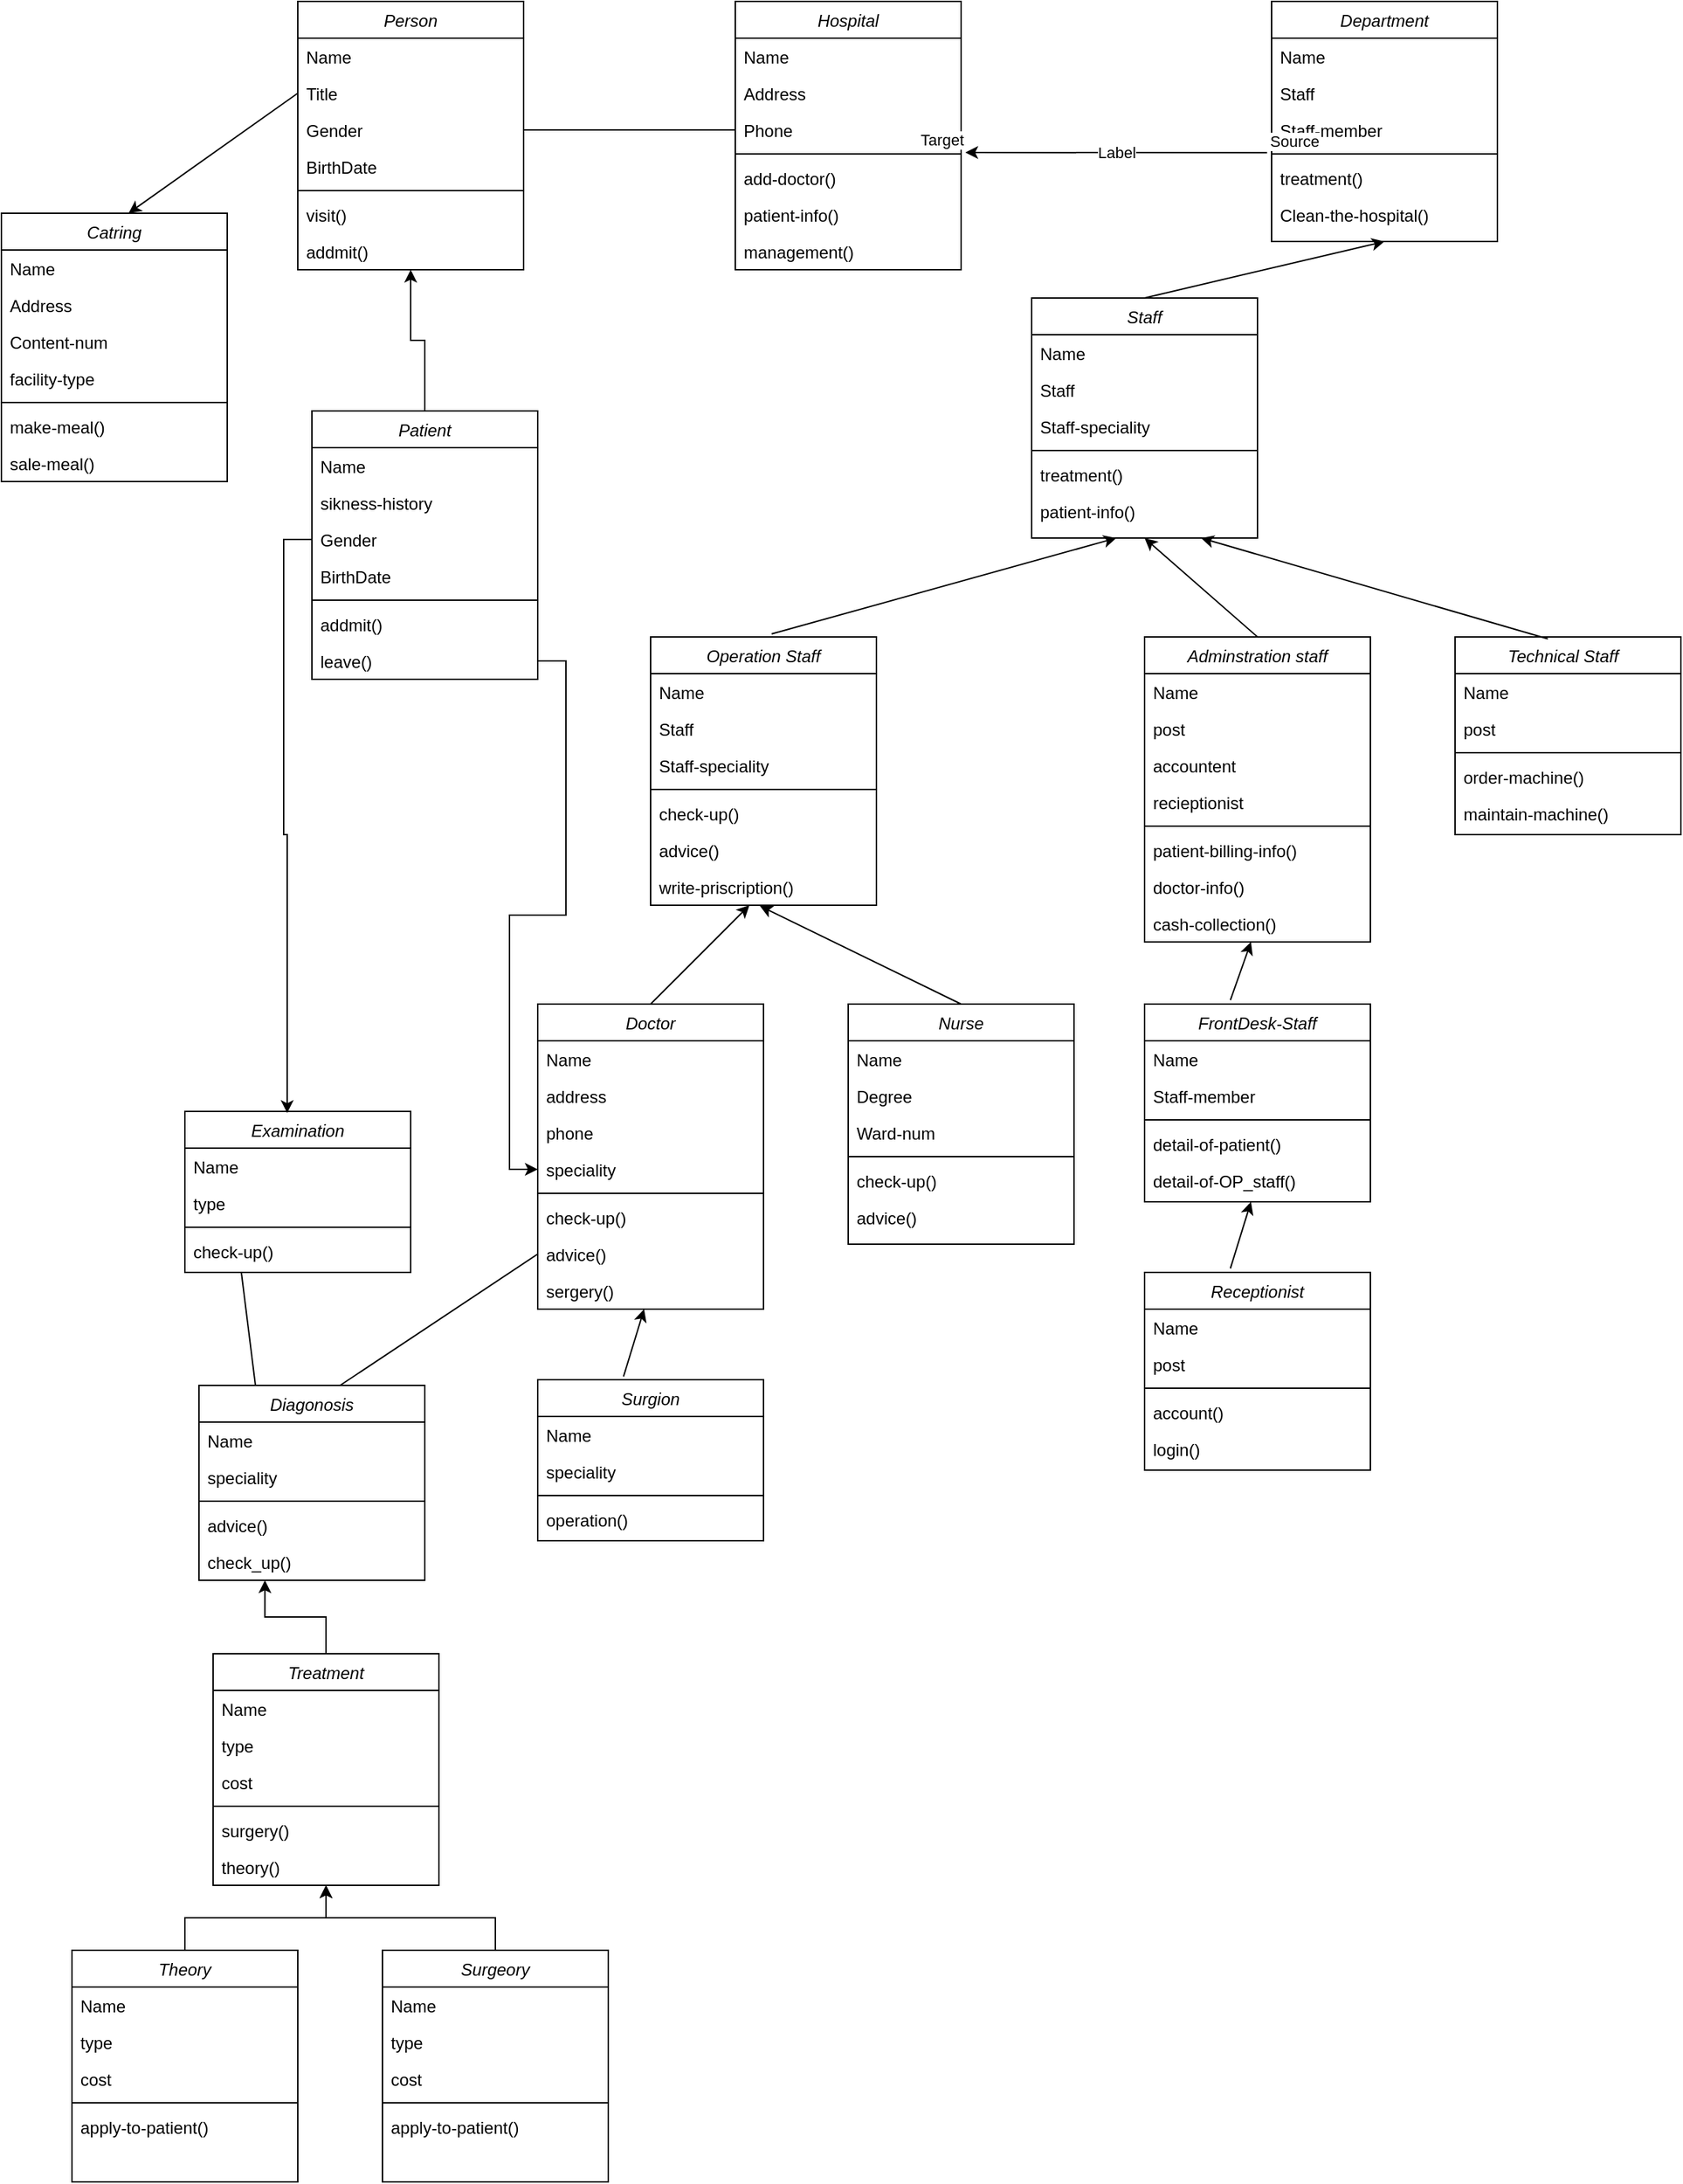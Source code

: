 <mxfile version="14.6.11" type="github">
  <diagram id="C5RBs43oDa-KdzZeNtuy" name="Page-1">
    <mxGraphModel dx="2274" dy="803" grid="1" gridSize="10" guides="1" tooltips="1" connect="1" arrows="1" fold="1" page="1" pageScale="1" pageWidth="827" pageHeight="1169" math="0" shadow="0">
      <root>
        <mxCell id="WIyWlLk6GJQsqaUBKTNV-0" />
        <mxCell id="WIyWlLk6GJQsqaUBKTNV-1" parent="WIyWlLk6GJQsqaUBKTNV-0" />
        <mxCell id="W7I-ovZuQD3kDvL7qH8t-0" value="Person" style="swimlane;fontStyle=2;align=center;verticalAlign=top;childLayout=stackLayout;horizontal=1;startSize=26;horizontalStack=0;resizeParent=1;resizeLast=0;collapsible=1;marginBottom=0;rounded=0;shadow=0;strokeWidth=1;" vertex="1" parent="WIyWlLk6GJQsqaUBKTNV-1">
          <mxGeometry x="-160" y="90" width="160" height="190" as="geometry">
            <mxRectangle x="230" y="140" width="160" height="26" as="alternateBounds" />
          </mxGeometry>
        </mxCell>
        <mxCell id="W7I-ovZuQD3kDvL7qH8t-1" value="Name" style="text;align=left;verticalAlign=top;spacingLeft=4;spacingRight=4;overflow=hidden;rotatable=0;points=[[0,0.5],[1,0.5]];portConstraint=eastwest;" vertex="1" parent="W7I-ovZuQD3kDvL7qH8t-0">
          <mxGeometry y="26" width="160" height="26" as="geometry" />
        </mxCell>
        <mxCell id="W7I-ovZuQD3kDvL7qH8t-2" value="Title" style="text;align=left;verticalAlign=top;spacingLeft=4;spacingRight=4;overflow=hidden;rotatable=0;points=[[0,0.5],[1,0.5]];portConstraint=eastwest;rounded=0;shadow=0;html=0;" vertex="1" parent="W7I-ovZuQD3kDvL7qH8t-0">
          <mxGeometry y="52" width="160" height="26" as="geometry" />
        </mxCell>
        <mxCell id="W7I-ovZuQD3kDvL7qH8t-3" value="Gender" style="text;align=left;verticalAlign=top;spacingLeft=4;spacingRight=4;overflow=hidden;rotatable=0;points=[[0,0.5],[1,0.5]];portConstraint=eastwest;rounded=0;shadow=0;html=0;" vertex="1" parent="W7I-ovZuQD3kDvL7qH8t-0">
          <mxGeometry y="78" width="160" height="26" as="geometry" />
        </mxCell>
        <mxCell id="W7I-ovZuQD3kDvL7qH8t-5" value="BirthDate" style="text;align=left;verticalAlign=top;spacingLeft=4;spacingRight=4;overflow=hidden;rotatable=0;points=[[0,0.5],[1,0.5]];portConstraint=eastwest;" vertex="1" parent="W7I-ovZuQD3kDvL7qH8t-0">
          <mxGeometry y="104" width="160" height="26" as="geometry" />
        </mxCell>
        <mxCell id="W7I-ovZuQD3kDvL7qH8t-4" value="" style="line;html=1;strokeWidth=1;align=left;verticalAlign=middle;spacingTop=-1;spacingLeft=3;spacingRight=3;rotatable=0;labelPosition=right;points=[];portConstraint=eastwest;" vertex="1" parent="W7I-ovZuQD3kDvL7qH8t-0">
          <mxGeometry y="130" width="160" height="8" as="geometry" />
        </mxCell>
        <mxCell id="W7I-ovZuQD3kDvL7qH8t-6" value="visit()" style="text;align=left;verticalAlign=top;spacingLeft=4;spacingRight=4;overflow=hidden;rotatable=0;points=[[0,0.5],[1,0.5]];portConstraint=eastwest;rounded=0;shadow=0;html=0;" vertex="1" parent="W7I-ovZuQD3kDvL7qH8t-0">
          <mxGeometry y="138" width="160" height="26" as="geometry" />
        </mxCell>
        <mxCell id="W7I-ovZuQD3kDvL7qH8t-7" value="addmit()" style="text;align=left;verticalAlign=top;spacingLeft=4;spacingRight=4;overflow=hidden;rotatable=0;points=[[0,0.5],[1,0.5]];portConstraint=eastwest;rounded=0;shadow=0;html=0;" vertex="1" parent="W7I-ovZuQD3kDvL7qH8t-0">
          <mxGeometry y="164" width="160" height="26" as="geometry" />
        </mxCell>
        <mxCell id="W7I-ovZuQD3kDvL7qH8t-8" value="Hospital" style="swimlane;fontStyle=2;align=center;verticalAlign=top;childLayout=stackLayout;horizontal=1;startSize=26;horizontalStack=0;resizeParent=1;resizeLast=0;collapsible=1;marginBottom=0;rounded=0;shadow=0;strokeWidth=1;" vertex="1" parent="WIyWlLk6GJQsqaUBKTNV-1">
          <mxGeometry x="150" y="90" width="160" height="190" as="geometry">
            <mxRectangle x="230" y="140" width="160" height="26" as="alternateBounds" />
          </mxGeometry>
        </mxCell>
        <mxCell id="W7I-ovZuQD3kDvL7qH8t-9" value="Name" style="text;align=left;verticalAlign=top;spacingLeft=4;spacingRight=4;overflow=hidden;rotatable=0;points=[[0,0.5],[1,0.5]];portConstraint=eastwest;" vertex="1" parent="W7I-ovZuQD3kDvL7qH8t-8">
          <mxGeometry y="26" width="160" height="26" as="geometry" />
        </mxCell>
        <mxCell id="W7I-ovZuQD3kDvL7qH8t-10" value="Address" style="text;align=left;verticalAlign=top;spacingLeft=4;spacingRight=4;overflow=hidden;rotatable=0;points=[[0,0.5],[1,0.5]];portConstraint=eastwest;rounded=0;shadow=0;html=0;" vertex="1" parent="W7I-ovZuQD3kDvL7qH8t-8">
          <mxGeometry y="52" width="160" height="26" as="geometry" />
        </mxCell>
        <mxCell id="W7I-ovZuQD3kDvL7qH8t-11" value="Phone" style="text;align=left;verticalAlign=top;spacingLeft=4;spacingRight=4;overflow=hidden;rotatable=0;points=[[0,0.5],[1,0.5]];portConstraint=eastwest;rounded=0;shadow=0;html=0;" vertex="1" parent="W7I-ovZuQD3kDvL7qH8t-8">
          <mxGeometry y="78" width="160" height="26" as="geometry" />
        </mxCell>
        <mxCell id="W7I-ovZuQD3kDvL7qH8t-13" value="" style="line;html=1;strokeWidth=1;align=left;verticalAlign=middle;spacingTop=-1;spacingLeft=3;spacingRight=3;rotatable=0;labelPosition=right;points=[];portConstraint=eastwest;" vertex="1" parent="W7I-ovZuQD3kDvL7qH8t-8">
          <mxGeometry y="104" width="160" height="8" as="geometry" />
        </mxCell>
        <mxCell id="W7I-ovZuQD3kDvL7qH8t-14" value="add-doctor()&#xa;" style="text;align=left;verticalAlign=top;spacingLeft=4;spacingRight=4;overflow=hidden;rotatable=0;points=[[0,0.5],[1,0.5]];portConstraint=eastwest;rounded=0;shadow=0;html=0;" vertex="1" parent="W7I-ovZuQD3kDvL7qH8t-8">
          <mxGeometry y="112" width="160" height="26" as="geometry" />
        </mxCell>
        <mxCell id="W7I-ovZuQD3kDvL7qH8t-15" value="patient-info()" style="text;align=left;verticalAlign=top;spacingLeft=4;spacingRight=4;overflow=hidden;rotatable=0;points=[[0,0.5],[1,0.5]];portConstraint=eastwest;rounded=0;shadow=0;html=0;" vertex="1" parent="W7I-ovZuQD3kDvL7qH8t-8">
          <mxGeometry y="138" width="160" height="26" as="geometry" />
        </mxCell>
        <mxCell id="W7I-ovZuQD3kDvL7qH8t-24" value="management()" style="text;align=left;verticalAlign=top;spacingLeft=4;spacingRight=4;overflow=hidden;rotatable=0;points=[[0,0.5],[1,0.5]];portConstraint=eastwest;rounded=0;shadow=0;html=0;" vertex="1" parent="W7I-ovZuQD3kDvL7qH8t-8">
          <mxGeometry y="164" width="160" height="26" as="geometry" />
        </mxCell>
        <mxCell id="W7I-ovZuQD3kDvL7qH8t-16" value="Department" style="swimlane;fontStyle=2;align=center;verticalAlign=top;childLayout=stackLayout;horizontal=1;startSize=26;horizontalStack=0;resizeParent=1;resizeLast=0;collapsible=1;marginBottom=0;rounded=0;shadow=0;strokeWidth=1;" vertex="1" parent="WIyWlLk6GJQsqaUBKTNV-1">
          <mxGeometry x="530" y="90" width="160" height="170" as="geometry">
            <mxRectangle x="230" y="140" width="160" height="26" as="alternateBounds" />
          </mxGeometry>
        </mxCell>
        <mxCell id="W7I-ovZuQD3kDvL7qH8t-17" value="Name" style="text;align=left;verticalAlign=top;spacingLeft=4;spacingRight=4;overflow=hidden;rotatable=0;points=[[0,0.5],[1,0.5]];portConstraint=eastwest;" vertex="1" parent="W7I-ovZuQD3kDvL7qH8t-16">
          <mxGeometry y="26" width="160" height="26" as="geometry" />
        </mxCell>
        <mxCell id="W7I-ovZuQD3kDvL7qH8t-18" value="Staff" style="text;align=left;verticalAlign=top;spacingLeft=4;spacingRight=4;overflow=hidden;rotatable=0;points=[[0,0.5],[1,0.5]];portConstraint=eastwest;rounded=0;shadow=0;html=0;" vertex="1" parent="W7I-ovZuQD3kDvL7qH8t-16">
          <mxGeometry y="52" width="160" height="26" as="geometry" />
        </mxCell>
        <mxCell id="W7I-ovZuQD3kDvL7qH8t-19" value="Staff-member" style="text;align=left;verticalAlign=top;spacingLeft=4;spacingRight=4;overflow=hidden;rotatable=0;points=[[0,0.5],[1,0.5]];portConstraint=eastwest;rounded=0;shadow=0;html=0;" vertex="1" parent="W7I-ovZuQD3kDvL7qH8t-16">
          <mxGeometry y="78" width="160" height="26" as="geometry" />
        </mxCell>
        <mxCell id="W7I-ovZuQD3kDvL7qH8t-21" value="" style="line;html=1;strokeWidth=1;align=left;verticalAlign=middle;spacingTop=-1;spacingLeft=3;spacingRight=3;rotatable=0;labelPosition=right;points=[];portConstraint=eastwest;" vertex="1" parent="W7I-ovZuQD3kDvL7qH8t-16">
          <mxGeometry y="104" width="160" height="8" as="geometry" />
        </mxCell>
        <mxCell id="W7I-ovZuQD3kDvL7qH8t-22" value="treatment()" style="text;align=left;verticalAlign=top;spacingLeft=4;spacingRight=4;overflow=hidden;rotatable=0;points=[[0,0.5],[1,0.5]];portConstraint=eastwest;rounded=0;shadow=0;html=0;" vertex="1" parent="W7I-ovZuQD3kDvL7qH8t-16">
          <mxGeometry y="112" width="160" height="26" as="geometry" />
        </mxCell>
        <mxCell id="W7I-ovZuQD3kDvL7qH8t-23" value="Clean-the-hospital()" style="text;align=left;verticalAlign=top;spacingLeft=4;spacingRight=4;overflow=hidden;rotatable=0;points=[[0,0.5],[1,0.5]];portConstraint=eastwest;rounded=0;shadow=0;html=0;" vertex="1" parent="W7I-ovZuQD3kDvL7qH8t-16">
          <mxGeometry y="138" width="160" height="26" as="geometry" />
        </mxCell>
        <mxCell id="W7I-ovZuQD3kDvL7qH8t-26" value="" style="endArrow=none;html=1;exitX=1;exitY=0.5;exitDx=0;exitDy=0;entryX=0;entryY=0.5;entryDx=0;entryDy=0;" edge="1" parent="WIyWlLk6GJQsqaUBKTNV-1" source="W7I-ovZuQD3kDvL7qH8t-3" target="W7I-ovZuQD3kDvL7qH8t-11">
          <mxGeometry width="50" height="50" relative="1" as="geometry">
            <mxPoint x="50" y="220" as="sourcePoint" />
            <mxPoint x="100" y="170" as="targetPoint" />
          </mxGeometry>
        </mxCell>
        <mxCell id="W7I-ovZuQD3kDvL7qH8t-28" value="" style="endArrow=classic;html=1;exitX=-0.02;exitY=1.122;exitDx=0;exitDy=0;exitPerimeter=0;" edge="1" parent="WIyWlLk6GJQsqaUBKTNV-1" source="W7I-ovZuQD3kDvL7qH8t-19">
          <mxGeometry relative="1" as="geometry">
            <mxPoint x="140" y="240" as="sourcePoint" />
            <mxPoint x="313" y="197" as="targetPoint" />
          </mxGeometry>
        </mxCell>
        <mxCell id="W7I-ovZuQD3kDvL7qH8t-29" value="Label" style="edgeLabel;resizable=0;html=1;align=center;verticalAlign=middle;" connectable="0" vertex="1" parent="W7I-ovZuQD3kDvL7qH8t-28">
          <mxGeometry relative="1" as="geometry" />
        </mxCell>
        <mxCell id="W7I-ovZuQD3kDvL7qH8t-30" value="Source" style="edgeLabel;resizable=0;html=1;align=left;verticalAlign=bottom;" connectable="0" vertex="1" parent="W7I-ovZuQD3kDvL7qH8t-28">
          <mxGeometry x="-1" relative="1" as="geometry" />
        </mxCell>
        <mxCell id="W7I-ovZuQD3kDvL7qH8t-31" value="Target" style="edgeLabel;resizable=0;html=1;align=right;verticalAlign=bottom;" connectable="0" vertex="1" parent="W7I-ovZuQD3kDvL7qH8t-28">
          <mxGeometry x="1" relative="1" as="geometry" />
        </mxCell>
        <mxCell id="W7I-ovZuQD3kDvL7qH8t-32" value="Catring" style="swimlane;fontStyle=2;align=center;verticalAlign=top;childLayout=stackLayout;horizontal=1;startSize=26;horizontalStack=0;resizeParent=1;resizeLast=0;collapsible=1;marginBottom=0;rounded=0;shadow=0;strokeWidth=1;" vertex="1" parent="WIyWlLk6GJQsqaUBKTNV-1">
          <mxGeometry x="-370" y="240" width="160" height="190" as="geometry">
            <mxRectangle x="230" y="140" width="160" height="26" as="alternateBounds" />
          </mxGeometry>
        </mxCell>
        <mxCell id="W7I-ovZuQD3kDvL7qH8t-33" value="Name" style="text;align=left;verticalAlign=top;spacingLeft=4;spacingRight=4;overflow=hidden;rotatable=0;points=[[0,0.5],[1,0.5]];portConstraint=eastwest;" vertex="1" parent="W7I-ovZuQD3kDvL7qH8t-32">
          <mxGeometry y="26" width="160" height="26" as="geometry" />
        </mxCell>
        <mxCell id="W7I-ovZuQD3kDvL7qH8t-34" value="Address" style="text;align=left;verticalAlign=top;spacingLeft=4;spacingRight=4;overflow=hidden;rotatable=0;points=[[0,0.5],[1,0.5]];portConstraint=eastwest;rounded=0;shadow=0;html=0;" vertex="1" parent="W7I-ovZuQD3kDvL7qH8t-32">
          <mxGeometry y="52" width="160" height="26" as="geometry" />
        </mxCell>
        <mxCell id="W7I-ovZuQD3kDvL7qH8t-35" value="Content-num" style="text;align=left;verticalAlign=top;spacingLeft=4;spacingRight=4;overflow=hidden;rotatable=0;points=[[0,0.5],[1,0.5]];portConstraint=eastwest;rounded=0;shadow=0;html=0;" vertex="1" parent="W7I-ovZuQD3kDvL7qH8t-32">
          <mxGeometry y="78" width="160" height="26" as="geometry" />
        </mxCell>
        <mxCell id="W7I-ovZuQD3kDvL7qH8t-36" value="facility-type" style="text;align=left;verticalAlign=top;spacingLeft=4;spacingRight=4;overflow=hidden;rotatable=0;points=[[0,0.5],[1,0.5]];portConstraint=eastwest;" vertex="1" parent="W7I-ovZuQD3kDvL7qH8t-32">
          <mxGeometry y="104" width="160" height="26" as="geometry" />
        </mxCell>
        <mxCell id="W7I-ovZuQD3kDvL7qH8t-37" value="" style="line;html=1;strokeWidth=1;align=left;verticalAlign=middle;spacingTop=-1;spacingLeft=3;spacingRight=3;rotatable=0;labelPosition=right;points=[];portConstraint=eastwest;" vertex="1" parent="W7I-ovZuQD3kDvL7qH8t-32">
          <mxGeometry y="130" width="160" height="8" as="geometry" />
        </mxCell>
        <mxCell id="W7I-ovZuQD3kDvL7qH8t-38" value="make-meal()" style="text;align=left;verticalAlign=top;spacingLeft=4;spacingRight=4;overflow=hidden;rotatable=0;points=[[0,0.5],[1,0.5]];portConstraint=eastwest;rounded=0;shadow=0;html=0;" vertex="1" parent="W7I-ovZuQD3kDvL7qH8t-32">
          <mxGeometry y="138" width="160" height="26" as="geometry" />
        </mxCell>
        <mxCell id="W7I-ovZuQD3kDvL7qH8t-39" value="sale-meal()" style="text;align=left;verticalAlign=top;spacingLeft=4;spacingRight=4;overflow=hidden;rotatable=0;points=[[0,0.5],[1,0.5]];portConstraint=eastwest;rounded=0;shadow=0;html=0;" vertex="1" parent="W7I-ovZuQD3kDvL7qH8t-32">
          <mxGeometry y="164" width="160" height="26" as="geometry" />
        </mxCell>
        <mxCell id="W7I-ovZuQD3kDvL7qH8t-40" value="" style="endArrow=classic;html=1;entryX=0.563;entryY=0;entryDx=0;entryDy=0;entryPerimeter=0;exitX=0;exitY=0.5;exitDx=0;exitDy=0;" edge="1" parent="WIyWlLk6GJQsqaUBKTNV-1" source="W7I-ovZuQD3kDvL7qH8t-2" target="W7I-ovZuQD3kDvL7qH8t-32">
          <mxGeometry width="50" height="50" relative="1" as="geometry">
            <mxPoint x="-315" y="190" as="sourcePoint" />
            <mxPoint x="-265" y="140" as="targetPoint" />
          </mxGeometry>
        </mxCell>
        <mxCell id="W7I-ovZuQD3kDvL7qH8t-41" value="Staff" style="swimlane;fontStyle=2;align=center;verticalAlign=top;childLayout=stackLayout;horizontal=1;startSize=26;horizontalStack=0;resizeParent=1;resizeLast=0;collapsible=1;marginBottom=0;rounded=0;shadow=0;strokeWidth=1;" vertex="1" parent="WIyWlLk6GJQsqaUBKTNV-1">
          <mxGeometry x="360" y="300" width="160" height="170" as="geometry">
            <mxRectangle x="230" y="140" width="160" height="26" as="alternateBounds" />
          </mxGeometry>
        </mxCell>
        <mxCell id="W7I-ovZuQD3kDvL7qH8t-42" value="Name" style="text;align=left;verticalAlign=top;spacingLeft=4;spacingRight=4;overflow=hidden;rotatable=0;points=[[0,0.5],[1,0.5]];portConstraint=eastwest;" vertex="1" parent="W7I-ovZuQD3kDvL7qH8t-41">
          <mxGeometry y="26" width="160" height="26" as="geometry" />
        </mxCell>
        <mxCell id="W7I-ovZuQD3kDvL7qH8t-43" value="Staff" style="text;align=left;verticalAlign=top;spacingLeft=4;spacingRight=4;overflow=hidden;rotatable=0;points=[[0,0.5],[1,0.5]];portConstraint=eastwest;rounded=0;shadow=0;html=0;" vertex="1" parent="W7I-ovZuQD3kDvL7qH8t-41">
          <mxGeometry y="52" width="160" height="26" as="geometry" />
        </mxCell>
        <mxCell id="W7I-ovZuQD3kDvL7qH8t-44" value="Staff-speciality" style="text;align=left;verticalAlign=top;spacingLeft=4;spacingRight=4;overflow=hidden;rotatable=0;points=[[0,0.5],[1,0.5]];portConstraint=eastwest;rounded=0;shadow=0;html=0;" vertex="1" parent="W7I-ovZuQD3kDvL7qH8t-41">
          <mxGeometry y="78" width="160" height="26" as="geometry" />
        </mxCell>
        <mxCell id="W7I-ovZuQD3kDvL7qH8t-45" value="" style="line;html=1;strokeWidth=1;align=left;verticalAlign=middle;spacingTop=-1;spacingLeft=3;spacingRight=3;rotatable=0;labelPosition=right;points=[];portConstraint=eastwest;" vertex="1" parent="W7I-ovZuQD3kDvL7qH8t-41">
          <mxGeometry y="104" width="160" height="8" as="geometry" />
        </mxCell>
        <mxCell id="W7I-ovZuQD3kDvL7qH8t-46" value="treatment()" style="text;align=left;verticalAlign=top;spacingLeft=4;spacingRight=4;overflow=hidden;rotatable=0;points=[[0,0.5],[1,0.5]];portConstraint=eastwest;rounded=0;shadow=0;html=0;" vertex="1" parent="W7I-ovZuQD3kDvL7qH8t-41">
          <mxGeometry y="112" width="160" height="26" as="geometry" />
        </mxCell>
        <mxCell id="W7I-ovZuQD3kDvL7qH8t-47" value="patient-info()" style="text;align=left;verticalAlign=top;spacingLeft=4;spacingRight=4;overflow=hidden;rotatable=0;points=[[0,0.5],[1,0.5]];portConstraint=eastwest;rounded=0;shadow=0;html=0;" vertex="1" parent="W7I-ovZuQD3kDvL7qH8t-41">
          <mxGeometry y="138" width="160" height="26" as="geometry" />
        </mxCell>
        <mxCell id="W7I-ovZuQD3kDvL7qH8t-48" value="" style="endArrow=classic;html=1;entryX=0.5;entryY=1;entryDx=0;entryDy=0;" edge="1" parent="WIyWlLk6GJQsqaUBKTNV-1" target="W7I-ovZuQD3kDvL7qH8t-16">
          <mxGeometry width="50" height="50" relative="1" as="geometry">
            <mxPoint x="440" y="300" as="sourcePoint" />
            <mxPoint x="400" y="270" as="targetPoint" />
          </mxGeometry>
        </mxCell>
        <mxCell id="W7I-ovZuQD3kDvL7qH8t-49" value="Operation Staff" style="swimlane;fontStyle=2;align=center;verticalAlign=top;childLayout=stackLayout;horizontal=1;startSize=26;horizontalStack=0;resizeParent=1;resizeLast=0;collapsible=1;marginBottom=0;rounded=0;shadow=0;strokeWidth=1;" vertex="1" parent="WIyWlLk6GJQsqaUBKTNV-1">
          <mxGeometry x="90" y="540" width="160" height="190" as="geometry">
            <mxRectangle x="230" y="140" width="160" height="26" as="alternateBounds" />
          </mxGeometry>
        </mxCell>
        <mxCell id="W7I-ovZuQD3kDvL7qH8t-50" value="Name" style="text;align=left;verticalAlign=top;spacingLeft=4;spacingRight=4;overflow=hidden;rotatable=0;points=[[0,0.5],[1,0.5]];portConstraint=eastwest;" vertex="1" parent="W7I-ovZuQD3kDvL7qH8t-49">
          <mxGeometry y="26" width="160" height="26" as="geometry" />
        </mxCell>
        <mxCell id="W7I-ovZuQD3kDvL7qH8t-51" value="Staff" style="text;align=left;verticalAlign=top;spacingLeft=4;spacingRight=4;overflow=hidden;rotatable=0;points=[[0,0.5],[1,0.5]];portConstraint=eastwest;rounded=0;shadow=0;html=0;" vertex="1" parent="W7I-ovZuQD3kDvL7qH8t-49">
          <mxGeometry y="52" width="160" height="26" as="geometry" />
        </mxCell>
        <mxCell id="W7I-ovZuQD3kDvL7qH8t-52" value="Staff-speciality" style="text;align=left;verticalAlign=top;spacingLeft=4;spacingRight=4;overflow=hidden;rotatable=0;points=[[0,0.5],[1,0.5]];portConstraint=eastwest;rounded=0;shadow=0;html=0;" vertex="1" parent="W7I-ovZuQD3kDvL7qH8t-49">
          <mxGeometry y="78" width="160" height="26" as="geometry" />
        </mxCell>
        <mxCell id="W7I-ovZuQD3kDvL7qH8t-53" value="" style="line;html=1;strokeWidth=1;align=left;verticalAlign=middle;spacingTop=-1;spacingLeft=3;spacingRight=3;rotatable=0;labelPosition=right;points=[];portConstraint=eastwest;" vertex="1" parent="W7I-ovZuQD3kDvL7qH8t-49">
          <mxGeometry y="104" width="160" height="8" as="geometry" />
        </mxCell>
        <mxCell id="W7I-ovZuQD3kDvL7qH8t-54" value="check-up()" style="text;align=left;verticalAlign=top;spacingLeft=4;spacingRight=4;overflow=hidden;rotatable=0;points=[[0,0.5],[1,0.5]];portConstraint=eastwest;rounded=0;shadow=0;html=0;" vertex="1" parent="W7I-ovZuQD3kDvL7qH8t-49">
          <mxGeometry y="112" width="160" height="26" as="geometry" />
        </mxCell>
        <mxCell id="W7I-ovZuQD3kDvL7qH8t-55" value="advice()" style="text;align=left;verticalAlign=top;spacingLeft=4;spacingRight=4;overflow=hidden;rotatable=0;points=[[0,0.5],[1,0.5]];portConstraint=eastwest;rounded=0;shadow=0;html=0;" vertex="1" parent="W7I-ovZuQD3kDvL7qH8t-49">
          <mxGeometry y="138" width="160" height="26" as="geometry" />
        </mxCell>
        <mxCell id="W7I-ovZuQD3kDvL7qH8t-71" value="write-priscription()" style="text;align=left;verticalAlign=top;spacingLeft=4;spacingRight=4;overflow=hidden;rotatable=0;points=[[0,0.5],[1,0.5]];portConstraint=eastwest;rounded=0;shadow=0;html=0;" vertex="1" parent="W7I-ovZuQD3kDvL7qH8t-49">
          <mxGeometry y="164" width="160" height="26" as="geometry" />
        </mxCell>
        <mxCell id="W7I-ovZuQD3kDvL7qH8t-56" value="Adminstration staff" style="swimlane;fontStyle=2;align=center;verticalAlign=top;childLayout=stackLayout;horizontal=1;startSize=26;horizontalStack=0;resizeParent=1;resizeLast=0;collapsible=1;marginBottom=0;rounded=0;shadow=0;strokeWidth=1;" vertex="1" parent="WIyWlLk6GJQsqaUBKTNV-1">
          <mxGeometry x="440" y="540" width="160" height="216" as="geometry">
            <mxRectangle x="230" y="140" width="160" height="26" as="alternateBounds" />
          </mxGeometry>
        </mxCell>
        <mxCell id="W7I-ovZuQD3kDvL7qH8t-57" value="Name" style="text;align=left;verticalAlign=top;spacingLeft=4;spacingRight=4;overflow=hidden;rotatable=0;points=[[0,0.5],[1,0.5]];portConstraint=eastwest;" vertex="1" parent="W7I-ovZuQD3kDvL7qH8t-56">
          <mxGeometry y="26" width="160" height="26" as="geometry" />
        </mxCell>
        <mxCell id="W7I-ovZuQD3kDvL7qH8t-58" value="post" style="text;align=left;verticalAlign=top;spacingLeft=4;spacingRight=4;overflow=hidden;rotatable=0;points=[[0,0.5],[1,0.5]];portConstraint=eastwest;rounded=0;shadow=0;html=0;" vertex="1" parent="W7I-ovZuQD3kDvL7qH8t-56">
          <mxGeometry y="52" width="160" height="26" as="geometry" />
        </mxCell>
        <mxCell id="W7I-ovZuQD3kDvL7qH8t-59" value="accountent" style="text;align=left;verticalAlign=top;spacingLeft=4;spacingRight=4;overflow=hidden;rotatable=0;points=[[0,0.5],[1,0.5]];portConstraint=eastwest;rounded=0;shadow=0;html=0;" vertex="1" parent="W7I-ovZuQD3kDvL7qH8t-56">
          <mxGeometry y="78" width="160" height="26" as="geometry" />
        </mxCell>
        <mxCell id="W7I-ovZuQD3kDvL7qH8t-72" value="recieptionist" style="text;align=left;verticalAlign=top;spacingLeft=4;spacingRight=4;overflow=hidden;rotatable=0;points=[[0,0.5],[1,0.5]];portConstraint=eastwest;rounded=0;shadow=0;html=0;" vertex="1" parent="W7I-ovZuQD3kDvL7qH8t-56">
          <mxGeometry y="104" width="160" height="26" as="geometry" />
        </mxCell>
        <mxCell id="W7I-ovZuQD3kDvL7qH8t-60" value="" style="line;html=1;strokeWidth=1;align=left;verticalAlign=middle;spacingTop=-1;spacingLeft=3;spacingRight=3;rotatable=0;labelPosition=right;points=[];portConstraint=eastwest;" vertex="1" parent="W7I-ovZuQD3kDvL7qH8t-56">
          <mxGeometry y="130" width="160" height="8" as="geometry" />
        </mxCell>
        <mxCell id="W7I-ovZuQD3kDvL7qH8t-61" value="patient-billing-info()" style="text;align=left;verticalAlign=top;spacingLeft=4;spacingRight=4;overflow=hidden;rotatable=0;points=[[0,0.5],[1,0.5]];portConstraint=eastwest;rounded=0;shadow=0;html=0;" vertex="1" parent="W7I-ovZuQD3kDvL7qH8t-56">
          <mxGeometry y="138" width="160" height="26" as="geometry" />
        </mxCell>
        <mxCell id="W7I-ovZuQD3kDvL7qH8t-62" value="doctor-info()" style="text;align=left;verticalAlign=top;spacingLeft=4;spacingRight=4;overflow=hidden;rotatable=0;points=[[0,0.5],[1,0.5]];portConstraint=eastwest;rounded=0;shadow=0;html=0;" vertex="1" parent="W7I-ovZuQD3kDvL7qH8t-56">
          <mxGeometry y="164" width="160" height="26" as="geometry" />
        </mxCell>
        <mxCell id="W7I-ovZuQD3kDvL7qH8t-70" value="cash-collection()" style="text;align=left;verticalAlign=top;spacingLeft=4;spacingRight=4;overflow=hidden;rotatable=0;points=[[0,0.5],[1,0.5]];portConstraint=eastwest;rounded=0;shadow=0;html=0;" vertex="1" parent="W7I-ovZuQD3kDvL7qH8t-56">
          <mxGeometry y="190" width="160" height="26" as="geometry" />
        </mxCell>
        <mxCell id="W7I-ovZuQD3kDvL7qH8t-63" value="Technical Staff  " style="swimlane;fontStyle=2;align=center;verticalAlign=top;childLayout=stackLayout;horizontal=1;startSize=26;horizontalStack=0;resizeParent=1;resizeLast=0;collapsible=1;marginBottom=0;rounded=0;shadow=0;strokeWidth=1;" vertex="1" parent="WIyWlLk6GJQsqaUBKTNV-1">
          <mxGeometry x="660" y="540" width="160" height="140" as="geometry">
            <mxRectangle x="230" y="140" width="160" height="26" as="alternateBounds" />
          </mxGeometry>
        </mxCell>
        <mxCell id="W7I-ovZuQD3kDvL7qH8t-64" value="Name" style="text;align=left;verticalAlign=top;spacingLeft=4;spacingRight=4;overflow=hidden;rotatable=0;points=[[0,0.5],[1,0.5]];portConstraint=eastwest;" vertex="1" parent="W7I-ovZuQD3kDvL7qH8t-63">
          <mxGeometry y="26" width="160" height="26" as="geometry" />
        </mxCell>
        <mxCell id="W7I-ovZuQD3kDvL7qH8t-65" value="post" style="text;align=left;verticalAlign=top;spacingLeft=4;spacingRight=4;overflow=hidden;rotatable=0;points=[[0,0.5],[1,0.5]];portConstraint=eastwest;rounded=0;shadow=0;html=0;" vertex="1" parent="W7I-ovZuQD3kDvL7qH8t-63">
          <mxGeometry y="52" width="160" height="26" as="geometry" />
        </mxCell>
        <mxCell id="W7I-ovZuQD3kDvL7qH8t-67" value="" style="line;html=1;strokeWidth=1;align=left;verticalAlign=middle;spacingTop=-1;spacingLeft=3;spacingRight=3;rotatable=0;labelPosition=right;points=[];portConstraint=eastwest;" vertex="1" parent="W7I-ovZuQD3kDvL7qH8t-63">
          <mxGeometry y="78" width="160" height="8" as="geometry" />
        </mxCell>
        <mxCell id="W7I-ovZuQD3kDvL7qH8t-68" value="order-machine()" style="text;align=left;verticalAlign=top;spacingLeft=4;spacingRight=4;overflow=hidden;rotatable=0;points=[[0,0.5],[1,0.5]];portConstraint=eastwest;rounded=0;shadow=0;html=0;" vertex="1" parent="W7I-ovZuQD3kDvL7qH8t-63">
          <mxGeometry y="86" width="160" height="26" as="geometry" />
        </mxCell>
        <mxCell id="W7I-ovZuQD3kDvL7qH8t-69" value="maintain-machine()" style="text;align=left;verticalAlign=top;spacingLeft=4;spacingRight=4;overflow=hidden;rotatable=0;points=[[0,0.5],[1,0.5]];portConstraint=eastwest;rounded=0;shadow=0;html=0;" vertex="1" parent="W7I-ovZuQD3kDvL7qH8t-63">
          <mxGeometry y="112" width="160" height="26" as="geometry" />
        </mxCell>
        <mxCell id="W7I-ovZuQD3kDvL7qH8t-73" value="Doctor" style="swimlane;fontStyle=2;align=center;verticalAlign=top;childLayout=stackLayout;horizontal=1;startSize=26;horizontalStack=0;resizeParent=1;resizeLast=0;collapsible=1;marginBottom=0;rounded=0;shadow=0;strokeWidth=1;" vertex="1" parent="WIyWlLk6GJQsqaUBKTNV-1">
          <mxGeometry x="10" y="800" width="160" height="216" as="geometry">
            <mxRectangle x="230" y="140" width="160" height="26" as="alternateBounds" />
          </mxGeometry>
        </mxCell>
        <mxCell id="W7I-ovZuQD3kDvL7qH8t-74" value="Name" style="text;align=left;verticalAlign=top;spacingLeft=4;spacingRight=4;overflow=hidden;rotatable=0;points=[[0,0.5],[1,0.5]];portConstraint=eastwest;" vertex="1" parent="W7I-ovZuQD3kDvL7qH8t-73">
          <mxGeometry y="26" width="160" height="26" as="geometry" />
        </mxCell>
        <mxCell id="W7I-ovZuQD3kDvL7qH8t-75" value="address" style="text;align=left;verticalAlign=top;spacingLeft=4;spacingRight=4;overflow=hidden;rotatable=0;points=[[0,0.5],[1,0.5]];portConstraint=eastwest;rounded=0;shadow=0;html=0;" vertex="1" parent="W7I-ovZuQD3kDvL7qH8t-73">
          <mxGeometry y="52" width="160" height="26" as="geometry" />
        </mxCell>
        <mxCell id="W7I-ovZuQD3kDvL7qH8t-76" value="phone" style="text;align=left;verticalAlign=top;spacingLeft=4;spacingRight=4;overflow=hidden;rotatable=0;points=[[0,0.5],[1,0.5]];portConstraint=eastwest;rounded=0;shadow=0;html=0;" vertex="1" parent="W7I-ovZuQD3kDvL7qH8t-73">
          <mxGeometry y="78" width="160" height="26" as="geometry" />
        </mxCell>
        <mxCell id="W7I-ovZuQD3kDvL7qH8t-89" value="speciality" style="text;align=left;verticalAlign=top;spacingLeft=4;spacingRight=4;overflow=hidden;rotatable=0;points=[[0,0.5],[1,0.5]];portConstraint=eastwest;rounded=0;shadow=0;html=0;" vertex="1" parent="W7I-ovZuQD3kDvL7qH8t-73">
          <mxGeometry y="104" width="160" height="26" as="geometry" />
        </mxCell>
        <mxCell id="W7I-ovZuQD3kDvL7qH8t-77" value="" style="line;html=1;strokeWidth=1;align=left;verticalAlign=middle;spacingTop=-1;spacingLeft=3;spacingRight=3;rotatable=0;labelPosition=right;points=[];portConstraint=eastwest;" vertex="1" parent="W7I-ovZuQD3kDvL7qH8t-73">
          <mxGeometry y="130" width="160" height="8" as="geometry" />
        </mxCell>
        <mxCell id="W7I-ovZuQD3kDvL7qH8t-78" value="check-up()" style="text;align=left;verticalAlign=top;spacingLeft=4;spacingRight=4;overflow=hidden;rotatable=0;points=[[0,0.5],[1,0.5]];portConstraint=eastwest;rounded=0;shadow=0;html=0;" vertex="1" parent="W7I-ovZuQD3kDvL7qH8t-73">
          <mxGeometry y="138" width="160" height="26" as="geometry" />
        </mxCell>
        <mxCell id="W7I-ovZuQD3kDvL7qH8t-79" value="advice()" style="text;align=left;verticalAlign=top;spacingLeft=4;spacingRight=4;overflow=hidden;rotatable=0;points=[[0,0.5],[1,0.5]];portConstraint=eastwest;rounded=0;shadow=0;html=0;" vertex="1" parent="W7I-ovZuQD3kDvL7qH8t-73">
          <mxGeometry y="164" width="160" height="26" as="geometry" />
        </mxCell>
        <mxCell id="W7I-ovZuQD3kDvL7qH8t-80" value="sergery()" style="text;align=left;verticalAlign=top;spacingLeft=4;spacingRight=4;overflow=hidden;rotatable=0;points=[[0,0.5],[1,0.5]];portConstraint=eastwest;rounded=0;shadow=0;html=0;" vertex="1" parent="W7I-ovZuQD3kDvL7qH8t-73">
          <mxGeometry y="190" width="160" height="26" as="geometry" />
        </mxCell>
        <mxCell id="W7I-ovZuQD3kDvL7qH8t-81" value="Nurse" style="swimlane;fontStyle=2;align=center;verticalAlign=top;childLayout=stackLayout;horizontal=1;startSize=26;horizontalStack=0;resizeParent=1;resizeLast=0;collapsible=1;marginBottom=0;rounded=0;shadow=0;strokeWidth=1;" vertex="1" parent="WIyWlLk6GJQsqaUBKTNV-1">
          <mxGeometry x="230" y="800" width="160" height="170" as="geometry">
            <mxRectangle x="230" y="140" width="160" height="26" as="alternateBounds" />
          </mxGeometry>
        </mxCell>
        <mxCell id="W7I-ovZuQD3kDvL7qH8t-82" value="Name" style="text;align=left;verticalAlign=top;spacingLeft=4;spacingRight=4;overflow=hidden;rotatable=0;points=[[0,0.5],[1,0.5]];portConstraint=eastwest;" vertex="1" parent="W7I-ovZuQD3kDvL7qH8t-81">
          <mxGeometry y="26" width="160" height="26" as="geometry" />
        </mxCell>
        <mxCell id="W7I-ovZuQD3kDvL7qH8t-83" value="Degree" style="text;align=left;verticalAlign=top;spacingLeft=4;spacingRight=4;overflow=hidden;rotatable=0;points=[[0,0.5],[1,0.5]];portConstraint=eastwest;rounded=0;shadow=0;html=0;" vertex="1" parent="W7I-ovZuQD3kDvL7qH8t-81">
          <mxGeometry y="52" width="160" height="26" as="geometry" />
        </mxCell>
        <mxCell id="W7I-ovZuQD3kDvL7qH8t-84" value="Ward-num" style="text;align=left;verticalAlign=top;spacingLeft=4;spacingRight=4;overflow=hidden;rotatable=0;points=[[0,0.5],[1,0.5]];portConstraint=eastwest;rounded=0;shadow=0;html=0;" vertex="1" parent="W7I-ovZuQD3kDvL7qH8t-81">
          <mxGeometry y="78" width="160" height="26" as="geometry" />
        </mxCell>
        <mxCell id="W7I-ovZuQD3kDvL7qH8t-85" value="" style="line;html=1;strokeWidth=1;align=left;verticalAlign=middle;spacingTop=-1;spacingLeft=3;spacingRight=3;rotatable=0;labelPosition=right;points=[];portConstraint=eastwest;" vertex="1" parent="W7I-ovZuQD3kDvL7qH8t-81">
          <mxGeometry y="104" width="160" height="8" as="geometry" />
        </mxCell>
        <mxCell id="W7I-ovZuQD3kDvL7qH8t-86" value="check-up()" style="text;align=left;verticalAlign=top;spacingLeft=4;spacingRight=4;overflow=hidden;rotatable=0;points=[[0,0.5],[1,0.5]];portConstraint=eastwest;rounded=0;shadow=0;html=0;" vertex="1" parent="W7I-ovZuQD3kDvL7qH8t-81">
          <mxGeometry y="112" width="160" height="26" as="geometry" />
        </mxCell>
        <mxCell id="W7I-ovZuQD3kDvL7qH8t-87" value="advice()" style="text;align=left;verticalAlign=top;spacingLeft=4;spacingRight=4;overflow=hidden;rotatable=0;points=[[0,0.5],[1,0.5]];portConstraint=eastwest;rounded=0;shadow=0;html=0;" vertex="1" parent="W7I-ovZuQD3kDvL7qH8t-81">
          <mxGeometry y="138" width="160" height="26" as="geometry" />
        </mxCell>
        <mxCell id="W7I-ovZuQD3kDvL7qH8t-90" value="" style="endArrow=classic;html=1;exitX=0.536;exitY=-0.011;exitDx=0;exitDy=0;exitPerimeter=0;" edge="1" parent="WIyWlLk6GJQsqaUBKTNV-1" source="W7I-ovZuQD3kDvL7qH8t-49">
          <mxGeometry width="50" height="50" relative="1" as="geometry">
            <mxPoint x="250" y="600" as="sourcePoint" />
            <mxPoint x="420" y="470" as="targetPoint" />
          </mxGeometry>
        </mxCell>
        <mxCell id="W7I-ovZuQD3kDvL7qH8t-91" value="" style="endArrow=classic;html=1;entryX=0.75;entryY=1;entryDx=0;entryDy=0;exitX=0.411;exitY=0.01;exitDx=0;exitDy=0;exitPerimeter=0;" edge="1" parent="WIyWlLk6GJQsqaUBKTNV-1" source="W7I-ovZuQD3kDvL7qH8t-63" target="W7I-ovZuQD3kDvL7qH8t-41">
          <mxGeometry width="50" height="50" relative="1" as="geometry">
            <mxPoint x="250" y="600" as="sourcePoint" />
            <mxPoint x="300" y="550" as="targetPoint" />
          </mxGeometry>
        </mxCell>
        <mxCell id="W7I-ovZuQD3kDvL7qH8t-92" value="" style="endArrow=classic;html=1;entryX=0.5;entryY=1;entryDx=0;entryDy=0;exitX=0.5;exitY=0;exitDx=0;exitDy=0;" edge="1" parent="WIyWlLk6GJQsqaUBKTNV-1" source="W7I-ovZuQD3kDvL7qH8t-56" target="W7I-ovZuQD3kDvL7qH8t-41">
          <mxGeometry width="50" height="50" relative="1" as="geometry">
            <mxPoint x="250" y="600" as="sourcePoint" />
            <mxPoint x="300" y="550" as="targetPoint" />
          </mxGeometry>
        </mxCell>
        <mxCell id="W7I-ovZuQD3kDvL7qH8t-93" value="" style="endArrow=classic;html=1;exitX=0.5;exitY=0;exitDx=0;exitDy=0;" edge="1" parent="WIyWlLk6GJQsqaUBKTNV-1" source="W7I-ovZuQD3kDvL7qH8t-73">
          <mxGeometry width="50" height="50" relative="1" as="geometry">
            <mxPoint x="250" y="850" as="sourcePoint" />
            <mxPoint x="160" y="730" as="targetPoint" />
          </mxGeometry>
        </mxCell>
        <mxCell id="W7I-ovZuQD3kDvL7qH8t-94" value="" style="endArrow=classic;html=1;entryX=0.484;entryY=1.019;entryDx=0;entryDy=0;entryPerimeter=0;exitX=0.5;exitY=0;exitDx=0;exitDy=0;" edge="1" parent="WIyWlLk6GJQsqaUBKTNV-1" source="W7I-ovZuQD3kDvL7qH8t-81" target="W7I-ovZuQD3kDvL7qH8t-71">
          <mxGeometry width="50" height="50" relative="1" as="geometry">
            <mxPoint x="250" y="850" as="sourcePoint" />
            <mxPoint x="300" y="800" as="targetPoint" />
          </mxGeometry>
        </mxCell>
        <mxCell id="W7I-ovZuQD3kDvL7qH8t-95" value="FrontDesk-Staff" style="swimlane;fontStyle=2;align=center;verticalAlign=top;childLayout=stackLayout;horizontal=1;startSize=26;horizontalStack=0;resizeParent=1;resizeLast=0;collapsible=1;marginBottom=0;rounded=0;shadow=0;strokeWidth=1;" vertex="1" parent="WIyWlLk6GJQsqaUBKTNV-1">
          <mxGeometry x="440" y="800" width="160" height="140" as="geometry">
            <mxRectangle x="230" y="140" width="160" height="26" as="alternateBounds" />
          </mxGeometry>
        </mxCell>
        <mxCell id="W7I-ovZuQD3kDvL7qH8t-96" value="Name" style="text;align=left;verticalAlign=top;spacingLeft=4;spacingRight=4;overflow=hidden;rotatable=0;points=[[0,0.5],[1,0.5]];portConstraint=eastwest;" vertex="1" parent="W7I-ovZuQD3kDvL7qH8t-95">
          <mxGeometry y="26" width="160" height="26" as="geometry" />
        </mxCell>
        <mxCell id="W7I-ovZuQD3kDvL7qH8t-97" value="Staff-member" style="text;align=left;verticalAlign=top;spacingLeft=4;spacingRight=4;overflow=hidden;rotatable=0;points=[[0,0.5],[1,0.5]];portConstraint=eastwest;rounded=0;shadow=0;html=0;" vertex="1" parent="W7I-ovZuQD3kDvL7qH8t-95">
          <mxGeometry y="52" width="160" height="26" as="geometry" />
        </mxCell>
        <mxCell id="W7I-ovZuQD3kDvL7qH8t-100" value="" style="line;html=1;strokeWidth=1;align=left;verticalAlign=middle;spacingTop=-1;spacingLeft=3;spacingRight=3;rotatable=0;labelPosition=right;points=[];portConstraint=eastwest;" vertex="1" parent="W7I-ovZuQD3kDvL7qH8t-95">
          <mxGeometry y="78" width="160" height="8" as="geometry" />
        </mxCell>
        <mxCell id="W7I-ovZuQD3kDvL7qH8t-101" value="detail-of-patient()" style="text;align=left;verticalAlign=top;spacingLeft=4;spacingRight=4;overflow=hidden;rotatable=0;points=[[0,0.5],[1,0.5]];portConstraint=eastwest;rounded=0;shadow=0;html=0;" vertex="1" parent="W7I-ovZuQD3kDvL7qH8t-95">
          <mxGeometry y="86" width="160" height="26" as="geometry" />
        </mxCell>
        <mxCell id="W7I-ovZuQD3kDvL7qH8t-102" value="detail-of-OP_staff()" style="text;align=left;verticalAlign=top;spacingLeft=4;spacingRight=4;overflow=hidden;rotatable=0;points=[[0,0.5],[1,0.5]];portConstraint=eastwest;rounded=0;shadow=0;html=0;" vertex="1" parent="W7I-ovZuQD3kDvL7qH8t-95">
          <mxGeometry y="112" width="160" height="26" as="geometry" />
        </mxCell>
        <mxCell id="W7I-ovZuQD3kDvL7qH8t-104" value="" style="endArrow=classic;html=1;exitX=0.38;exitY=-0.02;exitDx=0;exitDy=0;exitPerimeter=0;" edge="1" parent="WIyWlLk6GJQsqaUBKTNV-1" source="W7I-ovZuQD3kDvL7qH8t-95" target="W7I-ovZuQD3kDvL7qH8t-70">
          <mxGeometry width="50" height="50" relative="1" as="geometry">
            <mxPoint x="300" y="870" as="sourcePoint" />
            <mxPoint x="350" y="820" as="targetPoint" />
          </mxGeometry>
        </mxCell>
        <mxCell id="W7I-ovZuQD3kDvL7qH8t-105" value="" style="endArrow=classic;html=1;exitX=0.38;exitY=-0.02;exitDx=0;exitDy=0;exitPerimeter=0;" edge="1" source="W7I-ovZuQD3kDvL7qH8t-106" parent="WIyWlLk6GJQsqaUBKTNV-1">
          <mxGeometry width="50" height="50" relative="1" as="geometry">
            <mxPoint x="300" y="1054" as="sourcePoint" />
            <mxPoint x="515.395" y="940" as="targetPoint" />
          </mxGeometry>
        </mxCell>
        <mxCell id="W7I-ovZuQD3kDvL7qH8t-106" value="Receptionist" style="swimlane;fontStyle=2;align=center;verticalAlign=top;childLayout=stackLayout;horizontal=1;startSize=26;horizontalStack=0;resizeParent=1;resizeLast=0;collapsible=1;marginBottom=0;rounded=0;shadow=0;strokeWidth=1;" vertex="1" parent="WIyWlLk6GJQsqaUBKTNV-1">
          <mxGeometry x="440" y="990" width="160" height="140" as="geometry">
            <mxRectangle x="230" y="140" width="160" height="26" as="alternateBounds" />
          </mxGeometry>
        </mxCell>
        <mxCell id="W7I-ovZuQD3kDvL7qH8t-107" value="Name" style="text;align=left;verticalAlign=top;spacingLeft=4;spacingRight=4;overflow=hidden;rotatable=0;points=[[0,0.5],[1,0.5]];portConstraint=eastwest;" vertex="1" parent="W7I-ovZuQD3kDvL7qH8t-106">
          <mxGeometry y="26" width="160" height="26" as="geometry" />
        </mxCell>
        <mxCell id="W7I-ovZuQD3kDvL7qH8t-108" value="post" style="text;align=left;verticalAlign=top;spacingLeft=4;spacingRight=4;overflow=hidden;rotatable=0;points=[[0,0.5],[1,0.5]];portConstraint=eastwest;rounded=0;shadow=0;html=0;" vertex="1" parent="W7I-ovZuQD3kDvL7qH8t-106">
          <mxGeometry y="52" width="160" height="26" as="geometry" />
        </mxCell>
        <mxCell id="W7I-ovZuQD3kDvL7qH8t-109" value="" style="line;html=1;strokeWidth=1;align=left;verticalAlign=middle;spacingTop=-1;spacingLeft=3;spacingRight=3;rotatable=0;labelPosition=right;points=[];portConstraint=eastwest;" vertex="1" parent="W7I-ovZuQD3kDvL7qH8t-106">
          <mxGeometry y="78" width="160" height="8" as="geometry" />
        </mxCell>
        <mxCell id="W7I-ovZuQD3kDvL7qH8t-110" value="account()" style="text;align=left;verticalAlign=top;spacingLeft=4;spacingRight=4;overflow=hidden;rotatable=0;points=[[0,0.5],[1,0.5]];portConstraint=eastwest;rounded=0;shadow=0;html=0;" vertex="1" parent="W7I-ovZuQD3kDvL7qH8t-106">
          <mxGeometry y="86" width="160" height="26" as="geometry" />
        </mxCell>
        <mxCell id="W7I-ovZuQD3kDvL7qH8t-111" value="login()" style="text;align=left;verticalAlign=top;spacingLeft=4;spacingRight=4;overflow=hidden;rotatable=0;points=[[0,0.5],[1,0.5]];portConstraint=eastwest;rounded=0;shadow=0;html=0;" vertex="1" parent="W7I-ovZuQD3kDvL7qH8t-106">
          <mxGeometry y="112" width="160" height="26" as="geometry" />
        </mxCell>
        <mxCell id="W7I-ovZuQD3kDvL7qH8t-125" value="Surgion" style="swimlane;fontStyle=2;align=center;verticalAlign=top;childLayout=stackLayout;horizontal=1;startSize=26;horizontalStack=0;resizeParent=1;resizeLast=0;collapsible=1;marginBottom=0;rounded=0;shadow=0;strokeWidth=1;" vertex="1" parent="WIyWlLk6GJQsqaUBKTNV-1">
          <mxGeometry x="10" y="1066" width="160" height="114" as="geometry">
            <mxRectangle x="230" y="140" width="160" height="26" as="alternateBounds" />
          </mxGeometry>
        </mxCell>
        <mxCell id="W7I-ovZuQD3kDvL7qH8t-126" value="Name" style="text;align=left;verticalAlign=top;spacingLeft=4;spacingRight=4;overflow=hidden;rotatable=0;points=[[0,0.5],[1,0.5]];portConstraint=eastwest;" vertex="1" parent="W7I-ovZuQD3kDvL7qH8t-125">
          <mxGeometry y="26" width="160" height="26" as="geometry" />
        </mxCell>
        <mxCell id="W7I-ovZuQD3kDvL7qH8t-127" value="speciality" style="text;align=left;verticalAlign=top;spacingLeft=4;spacingRight=4;overflow=hidden;rotatable=0;points=[[0,0.5],[1,0.5]];portConstraint=eastwest;rounded=0;shadow=0;html=0;" vertex="1" parent="W7I-ovZuQD3kDvL7qH8t-125">
          <mxGeometry y="52" width="160" height="26" as="geometry" />
        </mxCell>
        <mxCell id="W7I-ovZuQD3kDvL7qH8t-128" value="" style="line;html=1;strokeWidth=1;align=left;verticalAlign=middle;spacingTop=-1;spacingLeft=3;spacingRight=3;rotatable=0;labelPosition=right;points=[];portConstraint=eastwest;" vertex="1" parent="W7I-ovZuQD3kDvL7qH8t-125">
          <mxGeometry y="78" width="160" height="8" as="geometry" />
        </mxCell>
        <mxCell id="W7I-ovZuQD3kDvL7qH8t-129" value="operation()" style="text;align=left;verticalAlign=top;spacingLeft=4;spacingRight=4;overflow=hidden;rotatable=0;points=[[0,0.5],[1,0.5]];portConstraint=eastwest;rounded=0;shadow=0;html=0;" vertex="1" parent="W7I-ovZuQD3kDvL7qH8t-125">
          <mxGeometry y="86" width="160" height="26" as="geometry" />
        </mxCell>
        <mxCell id="W7I-ovZuQD3kDvL7qH8t-131" value="" style="endArrow=classic;html=1;exitX=0.38;exitY=-0.02;exitDx=0;exitDy=0;exitPerimeter=0;" edge="1" source="W7I-ovZuQD3kDvL7qH8t-125" parent="WIyWlLk6GJQsqaUBKTNV-1">
          <mxGeometry width="50" height="50" relative="1" as="geometry">
            <mxPoint x="-130" y="1130" as="sourcePoint" />
            <mxPoint x="85.395" y="1016" as="targetPoint" />
          </mxGeometry>
        </mxCell>
        <mxCell id="W7I-ovZuQD3kDvL7qH8t-177" style="edgeStyle=orthogonalEdgeStyle;rounded=0;orthogonalLoop=1;jettySize=auto;html=1;exitX=0.5;exitY=0;exitDx=0;exitDy=0;" edge="1" parent="WIyWlLk6GJQsqaUBKTNV-1" source="W7I-ovZuQD3kDvL7qH8t-132" target="W7I-ovZuQD3kDvL7qH8t-0">
          <mxGeometry relative="1" as="geometry" />
        </mxCell>
        <mxCell id="W7I-ovZuQD3kDvL7qH8t-132" value="Patient" style="swimlane;fontStyle=2;align=center;verticalAlign=top;childLayout=stackLayout;horizontal=1;startSize=26;horizontalStack=0;resizeParent=1;resizeLast=0;collapsible=1;marginBottom=0;rounded=0;shadow=0;strokeWidth=1;" vertex="1" parent="WIyWlLk6GJQsqaUBKTNV-1">
          <mxGeometry x="-150" y="380" width="160" height="190" as="geometry">
            <mxRectangle x="230" y="140" width="160" height="26" as="alternateBounds" />
          </mxGeometry>
        </mxCell>
        <mxCell id="W7I-ovZuQD3kDvL7qH8t-133" value="Name" style="text;align=left;verticalAlign=top;spacingLeft=4;spacingRight=4;overflow=hidden;rotatable=0;points=[[0,0.5],[1,0.5]];portConstraint=eastwest;" vertex="1" parent="W7I-ovZuQD3kDvL7qH8t-132">
          <mxGeometry y="26" width="160" height="26" as="geometry" />
        </mxCell>
        <mxCell id="W7I-ovZuQD3kDvL7qH8t-134" value="sikness-history" style="text;align=left;verticalAlign=top;spacingLeft=4;spacingRight=4;overflow=hidden;rotatable=0;points=[[0,0.5],[1,0.5]];portConstraint=eastwest;rounded=0;shadow=0;html=0;" vertex="1" parent="W7I-ovZuQD3kDvL7qH8t-132">
          <mxGeometry y="52" width="160" height="26" as="geometry" />
        </mxCell>
        <mxCell id="W7I-ovZuQD3kDvL7qH8t-135" value="Gender" style="text;align=left;verticalAlign=top;spacingLeft=4;spacingRight=4;overflow=hidden;rotatable=0;points=[[0,0.5],[1,0.5]];portConstraint=eastwest;rounded=0;shadow=0;html=0;" vertex="1" parent="W7I-ovZuQD3kDvL7qH8t-132">
          <mxGeometry y="78" width="160" height="26" as="geometry" />
        </mxCell>
        <mxCell id="W7I-ovZuQD3kDvL7qH8t-136" value="BirthDate" style="text;align=left;verticalAlign=top;spacingLeft=4;spacingRight=4;overflow=hidden;rotatable=0;points=[[0,0.5],[1,0.5]];portConstraint=eastwest;" vertex="1" parent="W7I-ovZuQD3kDvL7qH8t-132">
          <mxGeometry y="104" width="160" height="26" as="geometry" />
        </mxCell>
        <mxCell id="W7I-ovZuQD3kDvL7qH8t-137" value="" style="line;html=1;strokeWidth=1;align=left;verticalAlign=middle;spacingTop=-1;spacingLeft=3;spacingRight=3;rotatable=0;labelPosition=right;points=[];portConstraint=eastwest;" vertex="1" parent="W7I-ovZuQD3kDvL7qH8t-132">
          <mxGeometry y="130" width="160" height="8" as="geometry" />
        </mxCell>
        <mxCell id="W7I-ovZuQD3kDvL7qH8t-138" value="addmit()" style="text;align=left;verticalAlign=top;spacingLeft=4;spacingRight=4;overflow=hidden;rotatable=0;points=[[0,0.5],[1,0.5]];portConstraint=eastwest;rounded=0;shadow=0;html=0;" vertex="1" parent="W7I-ovZuQD3kDvL7qH8t-132">
          <mxGeometry y="138" width="160" height="26" as="geometry" />
        </mxCell>
        <mxCell id="W7I-ovZuQD3kDvL7qH8t-139" value="leave()" style="text;align=left;verticalAlign=top;spacingLeft=4;spacingRight=4;overflow=hidden;rotatable=0;points=[[0,0.5],[1,0.5]];portConstraint=eastwest;rounded=0;shadow=0;html=0;" vertex="1" parent="W7I-ovZuQD3kDvL7qH8t-132">
          <mxGeometry y="164" width="160" height="26" as="geometry" />
        </mxCell>
        <mxCell id="W7I-ovZuQD3kDvL7qH8t-142" value="Diagonosis" style="swimlane;fontStyle=2;align=center;verticalAlign=top;childLayout=stackLayout;horizontal=1;startSize=26;horizontalStack=0;resizeParent=1;resizeLast=0;collapsible=1;marginBottom=0;rounded=0;shadow=0;strokeWidth=1;" vertex="1" parent="WIyWlLk6GJQsqaUBKTNV-1">
          <mxGeometry x="-230" y="1070" width="160" height="138" as="geometry">
            <mxRectangle x="230" y="140" width="160" height="26" as="alternateBounds" />
          </mxGeometry>
        </mxCell>
        <mxCell id="W7I-ovZuQD3kDvL7qH8t-143" value="Name" style="text;align=left;verticalAlign=top;spacingLeft=4;spacingRight=4;overflow=hidden;rotatable=0;points=[[0,0.5],[1,0.5]];portConstraint=eastwest;" vertex="1" parent="W7I-ovZuQD3kDvL7qH8t-142">
          <mxGeometry y="26" width="160" height="26" as="geometry" />
        </mxCell>
        <mxCell id="W7I-ovZuQD3kDvL7qH8t-144" value="speciality" style="text;align=left;verticalAlign=top;spacingLeft=4;spacingRight=4;overflow=hidden;rotatable=0;points=[[0,0.5],[1,0.5]];portConstraint=eastwest;rounded=0;shadow=0;html=0;" vertex="1" parent="W7I-ovZuQD3kDvL7qH8t-142">
          <mxGeometry y="52" width="160" height="26" as="geometry" />
        </mxCell>
        <mxCell id="W7I-ovZuQD3kDvL7qH8t-145" value="" style="line;html=1;strokeWidth=1;align=left;verticalAlign=middle;spacingTop=-1;spacingLeft=3;spacingRight=3;rotatable=0;labelPosition=right;points=[];portConstraint=eastwest;" vertex="1" parent="W7I-ovZuQD3kDvL7qH8t-142">
          <mxGeometry y="78" width="160" height="8" as="geometry" />
        </mxCell>
        <mxCell id="W7I-ovZuQD3kDvL7qH8t-146" value="advice()" style="text;align=left;verticalAlign=top;spacingLeft=4;spacingRight=4;overflow=hidden;rotatable=0;points=[[0,0.5],[1,0.5]];portConstraint=eastwest;rounded=0;shadow=0;html=0;" vertex="1" parent="W7I-ovZuQD3kDvL7qH8t-142">
          <mxGeometry y="86" width="160" height="26" as="geometry" />
        </mxCell>
        <mxCell id="W7I-ovZuQD3kDvL7qH8t-152" value="check_up()" style="text;align=left;verticalAlign=top;spacingLeft=4;spacingRight=4;overflow=hidden;rotatable=0;points=[[0,0.5],[1,0.5]];portConstraint=eastwest;rounded=0;shadow=0;html=0;" vertex="1" parent="W7I-ovZuQD3kDvL7qH8t-142">
          <mxGeometry y="112" width="160" height="26" as="geometry" />
        </mxCell>
        <mxCell id="W7I-ovZuQD3kDvL7qH8t-147" value="Examination" style="swimlane;fontStyle=2;align=center;verticalAlign=top;childLayout=stackLayout;horizontal=1;startSize=26;horizontalStack=0;resizeParent=1;resizeLast=0;collapsible=1;marginBottom=0;rounded=0;shadow=0;strokeWidth=1;" vertex="1" parent="WIyWlLk6GJQsqaUBKTNV-1">
          <mxGeometry x="-240" y="876" width="160" height="114" as="geometry">
            <mxRectangle x="230" y="140" width="160" height="26" as="alternateBounds" />
          </mxGeometry>
        </mxCell>
        <mxCell id="W7I-ovZuQD3kDvL7qH8t-148" value="Name" style="text;align=left;verticalAlign=top;spacingLeft=4;spacingRight=4;overflow=hidden;rotatable=0;points=[[0,0.5],[1,0.5]];portConstraint=eastwest;" vertex="1" parent="W7I-ovZuQD3kDvL7qH8t-147">
          <mxGeometry y="26" width="160" height="26" as="geometry" />
        </mxCell>
        <mxCell id="W7I-ovZuQD3kDvL7qH8t-149" value="type" style="text;align=left;verticalAlign=top;spacingLeft=4;spacingRight=4;overflow=hidden;rotatable=0;points=[[0,0.5],[1,0.5]];portConstraint=eastwest;rounded=0;shadow=0;html=0;" vertex="1" parent="W7I-ovZuQD3kDvL7qH8t-147">
          <mxGeometry y="52" width="160" height="26" as="geometry" />
        </mxCell>
        <mxCell id="W7I-ovZuQD3kDvL7qH8t-150" value="" style="line;html=1;strokeWidth=1;align=left;verticalAlign=middle;spacingTop=-1;spacingLeft=3;spacingRight=3;rotatable=0;labelPosition=right;points=[];portConstraint=eastwest;" vertex="1" parent="W7I-ovZuQD3kDvL7qH8t-147">
          <mxGeometry y="78" width="160" height="8" as="geometry" />
        </mxCell>
        <mxCell id="W7I-ovZuQD3kDvL7qH8t-151" value="check-up()" style="text;align=left;verticalAlign=top;spacingLeft=4;spacingRight=4;overflow=hidden;rotatable=0;points=[[0,0.5],[1,0.5]];portConstraint=eastwest;rounded=0;shadow=0;html=0;" vertex="1" parent="W7I-ovZuQD3kDvL7qH8t-147">
          <mxGeometry y="86" width="160" height="26" as="geometry" />
        </mxCell>
        <mxCell id="W7I-ovZuQD3kDvL7qH8t-153" value="" style="endArrow=none;html=1;entryX=0.25;entryY=1;entryDx=0;entryDy=0;exitX=0.25;exitY=0;exitDx=0;exitDy=0;" edge="1" parent="WIyWlLk6GJQsqaUBKTNV-1" source="W7I-ovZuQD3kDvL7qH8t-142" target="W7I-ovZuQD3kDvL7qH8t-147">
          <mxGeometry width="50" height="50" relative="1" as="geometry">
            <mxPoint x="-130" y="1030" as="sourcePoint" />
            <mxPoint x="-80" y="980" as="targetPoint" />
          </mxGeometry>
        </mxCell>
        <mxCell id="W7I-ovZuQD3kDvL7qH8t-154" value="" style="endArrow=none;html=1;entryX=0;entryY=0.5;entryDx=0;entryDy=0;exitX=0.625;exitY=0;exitDx=0;exitDy=0;exitPerimeter=0;" edge="1" parent="WIyWlLk6GJQsqaUBKTNV-1" source="W7I-ovZuQD3kDvL7qH8t-142" target="W7I-ovZuQD3kDvL7qH8t-79">
          <mxGeometry width="50" height="50" relative="1" as="geometry">
            <mxPoint x="-130" y="1030" as="sourcePoint" />
            <mxPoint x="-80" y="980" as="targetPoint" />
          </mxGeometry>
        </mxCell>
        <mxCell id="W7I-ovZuQD3kDvL7qH8t-176" style="edgeStyle=orthogonalEdgeStyle;rounded=0;orthogonalLoop=1;jettySize=auto;html=1;exitX=0.5;exitY=0;exitDx=0;exitDy=0;entryX=0.292;entryY=1;entryDx=0;entryDy=0;entryPerimeter=0;" edge="1" parent="WIyWlLk6GJQsqaUBKTNV-1" source="W7I-ovZuQD3kDvL7qH8t-156" target="W7I-ovZuQD3kDvL7qH8t-152">
          <mxGeometry relative="1" as="geometry" />
        </mxCell>
        <mxCell id="W7I-ovZuQD3kDvL7qH8t-156" value="Treatment" style="swimlane;fontStyle=2;align=center;verticalAlign=top;childLayout=stackLayout;horizontal=1;startSize=26;horizontalStack=0;resizeParent=1;resizeLast=0;collapsible=1;marginBottom=0;rounded=0;shadow=0;strokeWidth=1;" vertex="1" parent="WIyWlLk6GJQsqaUBKTNV-1">
          <mxGeometry x="-220" y="1260" width="160" height="164" as="geometry">
            <mxRectangle x="230" y="140" width="160" height="26" as="alternateBounds" />
          </mxGeometry>
        </mxCell>
        <mxCell id="W7I-ovZuQD3kDvL7qH8t-157" value="Name" style="text;align=left;verticalAlign=top;spacingLeft=4;spacingRight=4;overflow=hidden;rotatable=0;points=[[0,0.5],[1,0.5]];portConstraint=eastwest;" vertex="1" parent="W7I-ovZuQD3kDvL7qH8t-156">
          <mxGeometry y="26" width="160" height="26" as="geometry" />
        </mxCell>
        <mxCell id="W7I-ovZuQD3kDvL7qH8t-158" value="type" style="text;align=left;verticalAlign=top;spacingLeft=4;spacingRight=4;overflow=hidden;rotatable=0;points=[[0,0.5],[1,0.5]];portConstraint=eastwest;rounded=0;shadow=0;html=0;" vertex="1" parent="W7I-ovZuQD3kDvL7qH8t-156">
          <mxGeometry y="52" width="160" height="26" as="geometry" />
        </mxCell>
        <mxCell id="W7I-ovZuQD3kDvL7qH8t-175" value="cost" style="text;align=left;verticalAlign=top;spacingLeft=4;spacingRight=4;overflow=hidden;rotatable=0;points=[[0,0.5],[1,0.5]];portConstraint=eastwest;rounded=0;shadow=0;html=0;" vertex="1" parent="W7I-ovZuQD3kDvL7qH8t-156">
          <mxGeometry y="78" width="160" height="26" as="geometry" />
        </mxCell>
        <mxCell id="W7I-ovZuQD3kDvL7qH8t-159" value="" style="line;html=1;strokeWidth=1;align=left;verticalAlign=middle;spacingTop=-1;spacingLeft=3;spacingRight=3;rotatable=0;labelPosition=right;points=[];portConstraint=eastwest;" vertex="1" parent="W7I-ovZuQD3kDvL7qH8t-156">
          <mxGeometry y="104" width="160" height="8" as="geometry" />
        </mxCell>
        <mxCell id="W7I-ovZuQD3kDvL7qH8t-160" value="surgery()" style="text;align=left;verticalAlign=top;spacingLeft=4;spacingRight=4;overflow=hidden;rotatable=0;points=[[0,0.5],[1,0.5]];portConstraint=eastwest;rounded=0;shadow=0;html=0;" vertex="1" parent="W7I-ovZuQD3kDvL7qH8t-156">
          <mxGeometry y="112" width="160" height="26" as="geometry" />
        </mxCell>
        <mxCell id="W7I-ovZuQD3kDvL7qH8t-161" value="theory()" style="text;align=left;verticalAlign=top;spacingLeft=4;spacingRight=4;overflow=hidden;rotatable=0;points=[[0,0.5],[1,0.5]];portConstraint=eastwest;rounded=0;shadow=0;html=0;" vertex="1" parent="W7I-ovZuQD3kDvL7qH8t-156">
          <mxGeometry y="138" width="160" height="26" as="geometry" />
        </mxCell>
        <mxCell id="W7I-ovZuQD3kDvL7qH8t-182" style="edgeStyle=orthogonalEdgeStyle;rounded=0;orthogonalLoop=1;jettySize=auto;html=1;exitX=0.5;exitY=0;exitDx=0;exitDy=0;" edge="1" parent="WIyWlLk6GJQsqaUBKTNV-1" source="W7I-ovZuQD3kDvL7qH8t-162" target="W7I-ovZuQD3kDvL7qH8t-156">
          <mxGeometry relative="1" as="geometry" />
        </mxCell>
        <mxCell id="W7I-ovZuQD3kDvL7qH8t-162" value="Theory" style="swimlane;fontStyle=2;align=center;verticalAlign=top;childLayout=stackLayout;horizontal=1;startSize=26;horizontalStack=0;resizeParent=1;resizeLast=0;collapsible=1;marginBottom=0;rounded=0;shadow=0;strokeWidth=1;" vertex="1" parent="WIyWlLk6GJQsqaUBKTNV-1">
          <mxGeometry x="-320" y="1470" width="160" height="164" as="geometry">
            <mxRectangle x="230" y="140" width="160" height="26" as="alternateBounds" />
          </mxGeometry>
        </mxCell>
        <mxCell id="W7I-ovZuQD3kDvL7qH8t-163" value="Name" style="text;align=left;verticalAlign=top;spacingLeft=4;spacingRight=4;overflow=hidden;rotatable=0;points=[[0,0.5],[1,0.5]];portConstraint=eastwest;" vertex="1" parent="W7I-ovZuQD3kDvL7qH8t-162">
          <mxGeometry y="26" width="160" height="26" as="geometry" />
        </mxCell>
        <mxCell id="W7I-ovZuQD3kDvL7qH8t-164" value="type" style="text;align=left;verticalAlign=top;spacingLeft=4;spacingRight=4;overflow=hidden;rotatable=0;points=[[0,0.5],[1,0.5]];portConstraint=eastwest;rounded=0;shadow=0;html=0;" vertex="1" parent="W7I-ovZuQD3kDvL7qH8t-162">
          <mxGeometry y="52" width="160" height="26" as="geometry" />
        </mxCell>
        <mxCell id="W7I-ovZuQD3kDvL7qH8t-183" value="cost" style="text;align=left;verticalAlign=top;spacingLeft=4;spacingRight=4;overflow=hidden;rotatable=0;points=[[0,0.5],[1,0.5]];portConstraint=eastwest;rounded=0;shadow=0;html=0;" vertex="1" parent="W7I-ovZuQD3kDvL7qH8t-162">
          <mxGeometry y="78" width="160" height="26" as="geometry" />
        </mxCell>
        <mxCell id="W7I-ovZuQD3kDvL7qH8t-165" value="" style="line;html=1;strokeWidth=1;align=left;verticalAlign=middle;spacingTop=-1;spacingLeft=3;spacingRight=3;rotatable=0;labelPosition=right;points=[];portConstraint=eastwest;" vertex="1" parent="W7I-ovZuQD3kDvL7qH8t-162">
          <mxGeometry y="104" width="160" height="8" as="geometry" />
        </mxCell>
        <mxCell id="W7I-ovZuQD3kDvL7qH8t-166" value="apply-to-patient()" style="text;align=left;verticalAlign=top;spacingLeft=4;spacingRight=4;overflow=hidden;rotatable=0;points=[[0,0.5],[1,0.5]];portConstraint=eastwest;rounded=0;shadow=0;html=0;" vertex="1" parent="W7I-ovZuQD3kDvL7qH8t-162">
          <mxGeometry y="112" width="160" height="26" as="geometry" />
        </mxCell>
        <mxCell id="W7I-ovZuQD3kDvL7qH8t-181" style="edgeStyle=orthogonalEdgeStyle;rounded=0;orthogonalLoop=1;jettySize=auto;html=1;exitX=0.5;exitY=0;exitDx=0;exitDy=0;" edge="1" parent="WIyWlLk6GJQsqaUBKTNV-1" source="W7I-ovZuQD3kDvL7qH8t-168" target="W7I-ovZuQD3kDvL7qH8t-156">
          <mxGeometry relative="1" as="geometry" />
        </mxCell>
        <mxCell id="W7I-ovZuQD3kDvL7qH8t-168" value="Surgeory" style="swimlane;fontStyle=2;align=center;verticalAlign=top;childLayout=stackLayout;horizontal=1;startSize=26;horizontalStack=0;resizeParent=1;resizeLast=0;collapsible=1;marginBottom=0;rounded=0;shadow=0;strokeWidth=1;" vertex="1" parent="WIyWlLk6GJQsqaUBKTNV-1">
          <mxGeometry x="-100" y="1470" width="160" height="164" as="geometry">
            <mxRectangle x="230" y="140" width="160" height="26" as="alternateBounds" />
          </mxGeometry>
        </mxCell>
        <mxCell id="W7I-ovZuQD3kDvL7qH8t-169" value="Name" style="text;align=left;verticalAlign=top;spacingLeft=4;spacingRight=4;overflow=hidden;rotatable=0;points=[[0,0.5],[1,0.5]];portConstraint=eastwest;" vertex="1" parent="W7I-ovZuQD3kDvL7qH8t-168">
          <mxGeometry y="26" width="160" height="26" as="geometry" />
        </mxCell>
        <mxCell id="W7I-ovZuQD3kDvL7qH8t-170" value="type" style="text;align=left;verticalAlign=top;spacingLeft=4;spacingRight=4;overflow=hidden;rotatable=0;points=[[0,0.5],[1,0.5]];portConstraint=eastwest;rounded=0;shadow=0;html=0;" vertex="1" parent="W7I-ovZuQD3kDvL7qH8t-168">
          <mxGeometry y="52" width="160" height="26" as="geometry" />
        </mxCell>
        <mxCell id="W7I-ovZuQD3kDvL7qH8t-184" value="cost" style="text;align=left;verticalAlign=top;spacingLeft=4;spacingRight=4;overflow=hidden;rotatable=0;points=[[0,0.5],[1,0.5]];portConstraint=eastwest;rounded=0;shadow=0;html=0;" vertex="1" parent="W7I-ovZuQD3kDvL7qH8t-168">
          <mxGeometry y="78" width="160" height="26" as="geometry" />
        </mxCell>
        <mxCell id="W7I-ovZuQD3kDvL7qH8t-171" value="" style="line;html=1;strokeWidth=1;align=left;verticalAlign=middle;spacingTop=-1;spacingLeft=3;spacingRight=3;rotatable=0;labelPosition=right;points=[];portConstraint=eastwest;" vertex="1" parent="W7I-ovZuQD3kDvL7qH8t-168">
          <mxGeometry y="104" width="160" height="8" as="geometry" />
        </mxCell>
        <mxCell id="W7I-ovZuQD3kDvL7qH8t-172" value="apply-to-patient()" style="text;align=left;verticalAlign=top;spacingLeft=4;spacingRight=4;overflow=hidden;rotatable=0;points=[[0,0.5],[1,0.5]];portConstraint=eastwest;rounded=0;shadow=0;html=0;" vertex="1" parent="W7I-ovZuQD3kDvL7qH8t-168">
          <mxGeometry y="112" width="160" height="26" as="geometry" />
        </mxCell>
        <mxCell id="W7I-ovZuQD3kDvL7qH8t-179" style="edgeStyle=orthogonalEdgeStyle;rounded=0;orthogonalLoop=1;jettySize=auto;html=1;exitX=1;exitY=0.5;exitDx=0;exitDy=0;entryX=0;entryY=0.5;entryDx=0;entryDy=0;" edge="1" parent="WIyWlLk6GJQsqaUBKTNV-1" source="W7I-ovZuQD3kDvL7qH8t-139" target="W7I-ovZuQD3kDvL7qH8t-89">
          <mxGeometry relative="1" as="geometry" />
        </mxCell>
        <mxCell id="W7I-ovZuQD3kDvL7qH8t-180" style="edgeStyle=orthogonalEdgeStyle;rounded=0;orthogonalLoop=1;jettySize=auto;html=1;exitX=0;exitY=0.5;exitDx=0;exitDy=0;entryX=0.453;entryY=0.01;entryDx=0;entryDy=0;entryPerimeter=0;" edge="1" parent="WIyWlLk6GJQsqaUBKTNV-1" source="W7I-ovZuQD3kDvL7qH8t-135" target="W7I-ovZuQD3kDvL7qH8t-147">
          <mxGeometry relative="1" as="geometry" />
        </mxCell>
      </root>
    </mxGraphModel>
  </diagram>
</mxfile>
